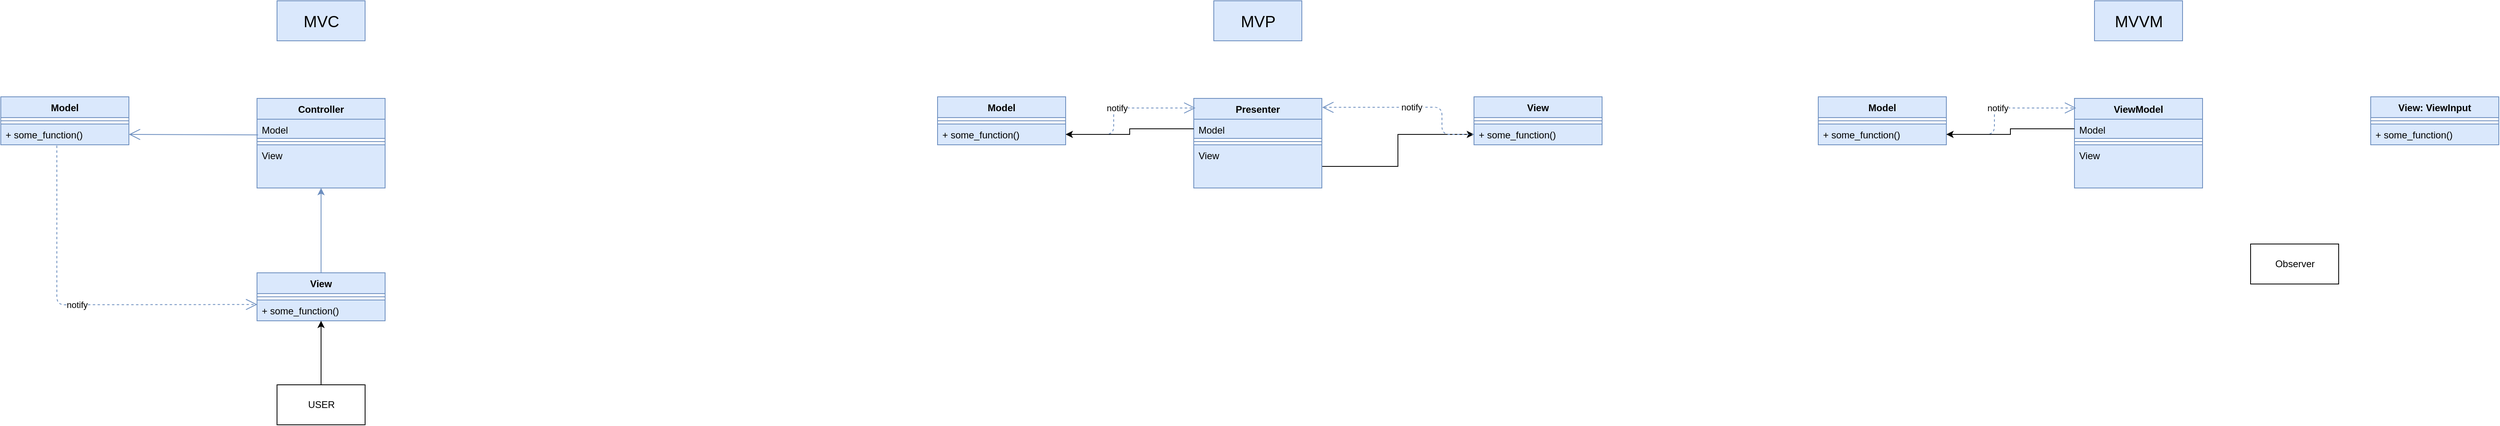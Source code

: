 <mxfile version="14.7.1" type="github">
  <diagram id="C5RBs43oDa-KdzZeNtuy" name="Page-1">
    <mxGraphModel dx="1038" dy="559" grid="1" gridSize="10" guides="1" tooltips="1" connect="1" arrows="1" fold="1" page="1" pageScale="1" pageWidth="827" pageHeight="1169" math="0" shadow="0">
      <root>
        <mxCell id="WIyWlLk6GJQsqaUBKTNV-0" />
        <mxCell id="WIyWlLk6GJQsqaUBKTNV-1" parent="WIyWlLk6GJQsqaUBKTNV-0" />
        <mxCell id="0iDsEEEvHEkECfOEyw78-0" value="Model" style="swimlane;fontStyle=1;align=center;verticalAlign=top;childLayout=stackLayout;horizontal=1;startSize=26;horizontalStack=0;resizeParent=1;resizeParentMax=0;resizeLast=0;collapsible=1;marginBottom=0;fillColor=#dae8fc;strokeColor=#6c8ebf;" parent="WIyWlLk6GJQsqaUBKTNV-1" vertex="1">
          <mxGeometry x="300" y="160" width="160" height="60" as="geometry" />
        </mxCell>
        <mxCell id="0iDsEEEvHEkECfOEyw78-2" value="" style="line;strokeWidth=1;fillColor=#dae8fc;align=left;verticalAlign=middle;spacingTop=-1;spacingLeft=3;spacingRight=3;rotatable=0;labelPosition=right;points=[];portConstraint=eastwest;strokeColor=#6c8ebf;" parent="0iDsEEEvHEkECfOEyw78-0" vertex="1">
          <mxGeometry y="26" width="160" height="8" as="geometry" />
        </mxCell>
        <mxCell id="0iDsEEEvHEkECfOEyw78-3" value="+ some_function()" style="text;strokeColor=#6c8ebf;fillColor=#dae8fc;align=left;verticalAlign=top;spacingLeft=4;spacingRight=4;overflow=hidden;rotatable=0;points=[[0,0.5],[1,0.5]];portConstraint=eastwest;" parent="0iDsEEEvHEkECfOEyw78-0" vertex="1">
          <mxGeometry y="34" width="160" height="26" as="geometry" />
        </mxCell>
        <mxCell id="0iDsEEEvHEkECfOEyw78-4" value="Controller" style="swimlane;fontStyle=1;align=center;verticalAlign=top;childLayout=stackLayout;horizontal=1;startSize=26;horizontalStack=0;resizeParent=1;resizeParentMax=0;resizeLast=0;collapsible=1;marginBottom=0;fillColor=#dae8fc;strokeColor=#6c8ebf;" parent="WIyWlLk6GJQsqaUBKTNV-1" vertex="1">
          <mxGeometry x="620" y="162" width="160" height="112" as="geometry" />
        </mxCell>
        <mxCell id="0iDsEEEvHEkECfOEyw78-5" value="Model" style="text;strokeColor=#6c8ebf;fillColor=#dae8fc;align=left;verticalAlign=top;spacingLeft=4;spacingRight=4;overflow=hidden;rotatable=0;points=[[0,0.5],[1,0.5]];portConstraint=eastwest;" parent="0iDsEEEvHEkECfOEyw78-4" vertex="1">
          <mxGeometry y="26" width="160" height="24" as="geometry" />
        </mxCell>
        <mxCell id="0iDsEEEvHEkECfOEyw78-6" value="" style="line;strokeWidth=1;fillColor=#dae8fc;align=left;verticalAlign=middle;spacingTop=-1;spacingLeft=3;spacingRight=3;rotatable=0;labelPosition=right;points=[];portConstraint=eastwest;strokeColor=#6c8ebf;" parent="0iDsEEEvHEkECfOEyw78-4" vertex="1">
          <mxGeometry y="50" width="160" height="8" as="geometry" />
        </mxCell>
        <mxCell id="0iDsEEEvHEkECfOEyw78-7" value="View" style="text;strokeColor=#6c8ebf;fillColor=#dae8fc;align=left;verticalAlign=top;spacingLeft=4;spacingRight=4;overflow=hidden;rotatable=0;points=[[0,0.5],[1,0.5]];portConstraint=eastwest;" parent="0iDsEEEvHEkECfOEyw78-4" vertex="1">
          <mxGeometry y="58" width="160" height="54" as="geometry" />
        </mxCell>
        <mxCell id="IgvUENcprQtqIl2KYAZN-0" style="edgeStyle=orthogonalEdgeStyle;rounded=0;orthogonalLoop=1;jettySize=auto;html=1;entryX=0.5;entryY=1;entryDx=0;entryDy=0;fillColor=#dae8fc;strokeColor=#6c8ebf;" edge="1" parent="WIyWlLk6GJQsqaUBKTNV-1" source="0iDsEEEvHEkECfOEyw78-8" target="0iDsEEEvHEkECfOEyw78-4">
          <mxGeometry relative="1" as="geometry" />
        </mxCell>
        <mxCell id="0iDsEEEvHEkECfOEyw78-8" value="View" style="swimlane;fontStyle=1;align=center;verticalAlign=top;childLayout=stackLayout;horizontal=1;startSize=26;horizontalStack=0;resizeParent=1;resizeParentMax=0;resizeLast=0;collapsible=1;marginBottom=0;fillColor=#dae8fc;strokeColor=#6c8ebf;" parent="WIyWlLk6GJQsqaUBKTNV-1" vertex="1">
          <mxGeometry x="620" y="380" width="160" height="60" as="geometry" />
        </mxCell>
        <mxCell id="0iDsEEEvHEkECfOEyw78-9" value="" style="line;strokeWidth=1;fillColor=#dae8fc;align=left;verticalAlign=middle;spacingTop=-1;spacingLeft=3;spacingRight=3;rotatable=0;labelPosition=right;points=[];portConstraint=eastwest;strokeColor=#6c8ebf;" parent="0iDsEEEvHEkECfOEyw78-8" vertex="1">
          <mxGeometry y="26" width="160" height="8" as="geometry" />
        </mxCell>
        <mxCell id="0iDsEEEvHEkECfOEyw78-10" value="+ some_function()" style="text;strokeColor=#6c8ebf;fillColor=#dae8fc;align=left;verticalAlign=top;spacingLeft=4;spacingRight=4;overflow=hidden;rotatable=0;points=[[0,0.5],[1,0.5]];portConstraint=eastwest;" parent="0iDsEEEvHEkECfOEyw78-8" vertex="1">
          <mxGeometry y="34" width="160" height="26" as="geometry" />
        </mxCell>
        <mxCell id="0iDsEEEvHEkECfOEyw78-12" value="notify" style="endArrow=open;endSize=12;dashed=1;html=1;entryX=0.002;entryY=0.215;entryDx=0;entryDy=0;fillColor=#dae8fc;strokeColor=#6c8ebf;entryPerimeter=0;" parent="WIyWlLk6GJQsqaUBKTNV-1" target="0iDsEEEvHEkECfOEyw78-10" edge="1">
          <mxGeometry width="160" relative="1" as="geometry">
            <mxPoint x="370" y="221" as="sourcePoint" />
            <mxPoint x="780" y="290" as="targetPoint" />
            <Array as="points">
              <mxPoint x="370" y="250" />
              <mxPoint x="370" y="420" />
            </Array>
          </mxGeometry>
        </mxCell>
        <mxCell id="0iDsEEEvHEkECfOEyw78-13" value="" style="endArrow=open;endFill=1;endSize=12;html=1;exitX=0.008;exitY=0.817;exitDx=0;exitDy=0;entryX=1;entryY=0.5;entryDx=0;entryDy=0;exitPerimeter=0;fillColor=#dae8fc;strokeColor=#6c8ebf;" parent="WIyWlLk6GJQsqaUBKTNV-1" source="0iDsEEEvHEkECfOEyw78-5" target="0iDsEEEvHEkECfOEyw78-3" edge="1">
          <mxGeometry width="160" relative="1" as="geometry">
            <mxPoint x="620" y="290" as="sourcePoint" />
            <mxPoint x="780" y="290" as="targetPoint" />
          </mxGeometry>
        </mxCell>
        <mxCell id="0iDsEEEvHEkECfOEyw78-15" value="&lt;font style=&quot;font-size: 20px&quot;&gt;MVC&lt;/font&gt;" style="html=1;fillColor=#dae8fc;strokeColor=#6c8ebf;" parent="WIyWlLk6GJQsqaUBKTNV-1" vertex="1">
          <mxGeometry x="645" y="40" width="110" height="50" as="geometry" />
        </mxCell>
        <mxCell id="0iDsEEEvHEkECfOEyw78-16" value="Model" style="swimlane;fontStyle=1;align=center;verticalAlign=top;childLayout=stackLayout;horizontal=1;startSize=26;horizontalStack=0;resizeParent=1;resizeParentMax=0;resizeLast=0;collapsible=1;marginBottom=0;fillColor=#dae8fc;strokeColor=#6c8ebf;" parent="WIyWlLk6GJQsqaUBKTNV-1" vertex="1">
          <mxGeometry x="1470" y="160" width="160" height="60" as="geometry" />
        </mxCell>
        <mxCell id="0iDsEEEvHEkECfOEyw78-17" value="" style="line;strokeWidth=1;fillColor=#dae8fc;align=left;verticalAlign=middle;spacingTop=-1;spacingLeft=3;spacingRight=3;rotatable=0;labelPosition=right;points=[];portConstraint=eastwest;strokeColor=#6c8ebf;" parent="0iDsEEEvHEkECfOEyw78-16" vertex="1">
          <mxGeometry y="26" width="160" height="8" as="geometry" />
        </mxCell>
        <mxCell id="0iDsEEEvHEkECfOEyw78-18" value="+ some_function()" style="text;strokeColor=#6c8ebf;fillColor=#dae8fc;align=left;verticalAlign=top;spacingLeft=4;spacingRight=4;overflow=hidden;rotatable=0;points=[[0,0.5],[1,0.5]];portConstraint=eastwest;" parent="0iDsEEEvHEkECfOEyw78-16" vertex="1">
          <mxGeometry y="34" width="160" height="26" as="geometry" />
        </mxCell>
        <mxCell id="IgvUENcprQtqIl2KYAZN-3" style="edgeStyle=orthogonalEdgeStyle;rounded=0;orthogonalLoop=1;jettySize=auto;html=1;exitX=1;exitY=0.5;exitDx=0;exitDy=0;" edge="1" parent="WIyWlLk6GJQsqaUBKTNV-1" source="0iDsEEEvHEkECfOEyw78-22" target="0iDsEEEvHEkECfOEyw78-25">
          <mxGeometry relative="1" as="geometry" />
        </mxCell>
        <mxCell id="0iDsEEEvHEkECfOEyw78-19" value="Presenter" style="swimlane;fontStyle=1;align=center;verticalAlign=top;childLayout=stackLayout;horizontal=1;startSize=26;horizontalStack=0;resizeParent=1;resizeParentMax=0;resizeLast=0;collapsible=1;marginBottom=0;fillColor=#dae8fc;strokeColor=#6c8ebf;" parent="WIyWlLk6GJQsqaUBKTNV-1" vertex="1">
          <mxGeometry x="1790" y="162" width="160" height="112" as="geometry" />
        </mxCell>
        <mxCell id="0iDsEEEvHEkECfOEyw78-38" value="Model" style="text;strokeColor=#6c8ebf;fillColor=#dae8fc;align=left;verticalAlign=top;spacingLeft=4;spacingRight=4;overflow=hidden;rotatable=0;points=[[0,0.5],[1,0.5]];portConstraint=eastwest;" parent="0iDsEEEvHEkECfOEyw78-19" vertex="1">
          <mxGeometry y="26" width="160" height="24" as="geometry" />
        </mxCell>
        <mxCell id="0iDsEEEvHEkECfOEyw78-21" value="" style="line;strokeWidth=1;fillColor=#dae8fc;align=left;verticalAlign=middle;spacingTop=-1;spacingLeft=3;spacingRight=3;rotatable=0;labelPosition=right;points=[];portConstraint=eastwest;strokeColor=#6c8ebf;" parent="0iDsEEEvHEkECfOEyw78-19" vertex="1">
          <mxGeometry y="50" width="160" height="8" as="geometry" />
        </mxCell>
        <mxCell id="0iDsEEEvHEkECfOEyw78-22" value="View" style="text;strokeColor=#6c8ebf;fillColor=#dae8fc;align=left;verticalAlign=top;spacingLeft=4;spacingRight=4;overflow=hidden;rotatable=0;points=[[0,0.5],[1,0.5]];portConstraint=eastwest;" parent="0iDsEEEvHEkECfOEyw78-19" vertex="1">
          <mxGeometry y="58" width="160" height="54" as="geometry" />
        </mxCell>
        <mxCell id="0iDsEEEvHEkECfOEyw78-23" value="View" style="swimlane;fontStyle=1;align=center;verticalAlign=top;childLayout=stackLayout;horizontal=1;startSize=26;horizontalStack=0;resizeParent=1;resizeParentMax=0;resizeLast=0;collapsible=1;marginBottom=0;fillColor=#dae8fc;strokeColor=#6c8ebf;" parent="WIyWlLk6GJQsqaUBKTNV-1" vertex="1">
          <mxGeometry x="2140" y="160" width="160" height="60" as="geometry" />
        </mxCell>
        <mxCell id="0iDsEEEvHEkECfOEyw78-24" value="" style="line;strokeWidth=1;fillColor=#dae8fc;align=left;verticalAlign=middle;spacingTop=-1;spacingLeft=3;spacingRight=3;rotatable=0;labelPosition=right;points=[];portConstraint=eastwest;strokeColor=#6c8ebf;" parent="0iDsEEEvHEkECfOEyw78-23" vertex="1">
          <mxGeometry y="26" width="160" height="8" as="geometry" />
        </mxCell>
        <mxCell id="0iDsEEEvHEkECfOEyw78-25" value="+ some_function()" style="text;strokeColor=#6c8ebf;fillColor=#dae8fc;align=left;verticalAlign=top;spacingLeft=4;spacingRight=4;overflow=hidden;rotatable=0;points=[[0,0.5],[1,0.5]];portConstraint=eastwest;" parent="0iDsEEEvHEkECfOEyw78-23" vertex="1">
          <mxGeometry y="34" width="160" height="26" as="geometry" />
        </mxCell>
        <mxCell id="0iDsEEEvHEkECfOEyw78-26" value="notify" style="endArrow=open;endSize=12;dashed=1;html=1;exitX=0;exitY=0.5;exitDx=0;exitDy=0;entryX=1.003;entryY=0.1;entryDx=0;entryDy=0;entryPerimeter=0;fillColor=#dae8fc;strokeColor=#6c8ebf;" parent="WIyWlLk6GJQsqaUBKTNV-1" source="0iDsEEEvHEkECfOEyw78-25" target="0iDsEEEvHEkECfOEyw78-19" edge="1">
          <mxGeometry width="160" relative="1" as="geometry">
            <mxPoint x="1790" y="290" as="sourcePoint" />
            <mxPoint x="1950" y="290" as="targetPoint" />
            <Array as="points">
              <mxPoint x="2100" y="207" />
              <mxPoint x="2100" y="173" />
            </Array>
          </mxGeometry>
        </mxCell>
        <mxCell id="0iDsEEEvHEkECfOEyw78-27" value="notify" style="endArrow=open;endSize=12;dashed=1;html=1;exitX=1;exitY=0.5;exitDx=0;exitDy=0;entryX=0.013;entryY=0.107;entryDx=0;entryDy=0;entryPerimeter=0;fillColor=#dae8fc;strokeColor=#6c8ebf;" parent="WIyWlLk6GJQsqaUBKTNV-1" source="0iDsEEEvHEkECfOEyw78-18" target="0iDsEEEvHEkECfOEyw78-19" edge="1">
          <mxGeometry width="160" relative="1" as="geometry">
            <mxPoint x="1790" y="290" as="sourcePoint" />
            <mxPoint x="1950" y="290" as="targetPoint" />
            <Array as="points">
              <mxPoint x="1690" y="207" />
              <mxPoint x="1690" y="174" />
            </Array>
          </mxGeometry>
        </mxCell>
        <mxCell id="0iDsEEEvHEkECfOEyw78-30" value="&lt;font style=&quot;font-size: 20px&quot;&gt;MVP&lt;/font&gt;" style="html=1;fillColor=#dae8fc;strokeColor=#6c8ebf;" parent="WIyWlLk6GJQsqaUBKTNV-1" vertex="1">
          <mxGeometry x="1815" y="40" width="110" height="50" as="geometry" />
        </mxCell>
        <mxCell id="0iDsEEEvHEkECfOEyw78-39" style="edgeStyle=orthogonalEdgeStyle;rounded=0;orthogonalLoop=1;jettySize=auto;html=1;entryX=1;entryY=0.5;entryDx=0;entryDy=0;" parent="WIyWlLk6GJQsqaUBKTNV-1" source="0iDsEEEvHEkECfOEyw78-38" target="0iDsEEEvHEkECfOEyw78-18" edge="1">
          <mxGeometry relative="1" as="geometry" />
        </mxCell>
        <mxCell id="0iDsEEEvHEkECfOEyw78-42" value="Model" style="swimlane;fontStyle=1;align=center;verticalAlign=top;childLayout=stackLayout;horizontal=1;startSize=26;horizontalStack=0;resizeParent=1;resizeParentMax=0;resizeLast=0;collapsible=1;marginBottom=0;fillColor=#dae8fc;strokeColor=#6c8ebf;" parent="WIyWlLk6GJQsqaUBKTNV-1" vertex="1">
          <mxGeometry x="2570" y="160" width="160" height="60" as="geometry" />
        </mxCell>
        <mxCell id="0iDsEEEvHEkECfOEyw78-43" value="" style="line;strokeWidth=1;fillColor=#dae8fc;align=left;verticalAlign=middle;spacingTop=-1;spacingLeft=3;spacingRight=3;rotatable=0;labelPosition=right;points=[];portConstraint=eastwest;strokeColor=#6c8ebf;" parent="0iDsEEEvHEkECfOEyw78-42" vertex="1">
          <mxGeometry y="26" width="160" height="8" as="geometry" />
        </mxCell>
        <mxCell id="0iDsEEEvHEkECfOEyw78-44" value="+ some_function()" style="text;strokeColor=#6c8ebf;fillColor=#dae8fc;align=left;verticalAlign=top;spacingLeft=4;spacingRight=4;overflow=hidden;rotatable=0;points=[[0,0.5],[1,0.5]];portConstraint=eastwest;" parent="0iDsEEEvHEkECfOEyw78-42" vertex="1">
          <mxGeometry y="34" width="160" height="26" as="geometry" />
        </mxCell>
        <mxCell id="0iDsEEEvHEkECfOEyw78-46" value="ViewModel" style="swimlane;fontStyle=1;align=center;verticalAlign=top;childLayout=stackLayout;horizontal=1;startSize=26;horizontalStack=0;resizeParent=1;resizeParentMax=0;resizeLast=0;collapsible=1;marginBottom=0;fillColor=#dae8fc;strokeColor=#6c8ebf;" parent="WIyWlLk6GJQsqaUBKTNV-1" vertex="1">
          <mxGeometry x="2890" y="162" width="160" height="112" as="geometry" />
        </mxCell>
        <mxCell id="0iDsEEEvHEkECfOEyw78-47" value="Model" style="text;strokeColor=#6c8ebf;fillColor=#dae8fc;align=left;verticalAlign=top;spacingLeft=4;spacingRight=4;overflow=hidden;rotatable=0;points=[[0,0.5],[1,0.5]];portConstraint=eastwest;" parent="0iDsEEEvHEkECfOEyw78-46" vertex="1">
          <mxGeometry y="26" width="160" height="24" as="geometry" />
        </mxCell>
        <mxCell id="0iDsEEEvHEkECfOEyw78-49" value="" style="line;strokeWidth=1;fillColor=#dae8fc;align=left;verticalAlign=middle;spacingTop=-1;spacingLeft=3;spacingRight=3;rotatable=0;labelPosition=right;points=[];portConstraint=eastwest;strokeColor=#6c8ebf;" parent="0iDsEEEvHEkECfOEyw78-46" vertex="1">
          <mxGeometry y="50" width="160" height="8" as="geometry" />
        </mxCell>
        <mxCell id="0iDsEEEvHEkECfOEyw78-50" value="View" style="text;strokeColor=#6c8ebf;fillColor=#dae8fc;align=left;verticalAlign=top;spacingLeft=4;spacingRight=4;overflow=hidden;rotatable=0;points=[[0,0.5],[1,0.5]];portConstraint=eastwest;" parent="0iDsEEEvHEkECfOEyw78-46" vertex="1">
          <mxGeometry y="58" width="160" height="54" as="geometry" />
        </mxCell>
        <mxCell id="0iDsEEEvHEkECfOEyw78-52" value="View: ViewInput" style="swimlane;fontStyle=1;align=center;verticalAlign=top;childLayout=stackLayout;horizontal=1;startSize=26;horizontalStack=0;resizeParent=1;resizeParentMax=0;resizeLast=0;collapsible=1;marginBottom=0;fillColor=#dae8fc;strokeColor=#6c8ebf;" parent="WIyWlLk6GJQsqaUBKTNV-1" vertex="1">
          <mxGeometry x="3260" y="160" width="160" height="60" as="geometry" />
        </mxCell>
        <mxCell id="0iDsEEEvHEkECfOEyw78-53" value="" style="line;strokeWidth=1;fillColor=#dae8fc;align=left;verticalAlign=middle;spacingTop=-1;spacingLeft=3;spacingRight=3;rotatable=0;labelPosition=right;points=[];portConstraint=eastwest;strokeColor=#6c8ebf;" parent="0iDsEEEvHEkECfOEyw78-52" vertex="1">
          <mxGeometry y="26" width="160" height="8" as="geometry" />
        </mxCell>
        <mxCell id="0iDsEEEvHEkECfOEyw78-54" value="+ some_function()" style="text;strokeColor=#6c8ebf;fillColor=#dae8fc;align=left;verticalAlign=top;spacingLeft=4;spacingRight=4;overflow=hidden;rotatable=0;points=[[0,0.5],[1,0.5]];portConstraint=eastwest;" parent="0iDsEEEvHEkECfOEyw78-52" vertex="1">
          <mxGeometry y="34" width="160" height="26" as="geometry" />
        </mxCell>
        <mxCell id="0iDsEEEvHEkECfOEyw78-56" value="notify" style="endArrow=open;endSize=12;dashed=1;html=1;exitX=1;exitY=0.5;exitDx=0;exitDy=0;entryX=0.013;entryY=0.107;entryDx=0;entryDy=0;entryPerimeter=0;fillColor=#dae8fc;strokeColor=#6c8ebf;" parent="WIyWlLk6GJQsqaUBKTNV-1" source="0iDsEEEvHEkECfOEyw78-44" target="0iDsEEEvHEkECfOEyw78-46" edge="1">
          <mxGeometry width="160" relative="1" as="geometry">
            <mxPoint x="2890" y="290" as="sourcePoint" />
            <mxPoint x="3050" y="290" as="targetPoint" />
            <Array as="points">
              <mxPoint x="2790" y="207" />
              <mxPoint x="2790" y="174" />
            </Array>
          </mxGeometry>
        </mxCell>
        <mxCell id="0iDsEEEvHEkECfOEyw78-57" value="&lt;font style=&quot;font-size: 20px&quot;&gt;MVVM&lt;/font&gt;" style="html=1;fillColor=#dae8fc;strokeColor=#6c8ebf;" parent="WIyWlLk6GJQsqaUBKTNV-1" vertex="1">
          <mxGeometry x="2915" y="40" width="110" height="50" as="geometry" />
        </mxCell>
        <mxCell id="0iDsEEEvHEkECfOEyw78-60" style="edgeStyle=orthogonalEdgeStyle;rounded=0;orthogonalLoop=1;jettySize=auto;html=1;entryX=1;entryY=0.5;entryDx=0;entryDy=0;" parent="WIyWlLk6GJQsqaUBKTNV-1" source="0iDsEEEvHEkECfOEyw78-47" target="0iDsEEEvHEkECfOEyw78-44" edge="1">
          <mxGeometry relative="1" as="geometry" />
        </mxCell>
        <mxCell id="0iDsEEEvHEkECfOEyw78-61" value="Observer" style="html=1;" parent="WIyWlLk6GJQsqaUBKTNV-1" vertex="1">
          <mxGeometry x="3110" y="344" width="110" height="50" as="geometry" />
        </mxCell>
        <mxCell id="IgvUENcprQtqIl2KYAZN-2" style="edgeStyle=orthogonalEdgeStyle;rounded=0;orthogonalLoop=1;jettySize=auto;html=1;entryX=0.5;entryY=1;entryDx=0;entryDy=0;" edge="1" parent="WIyWlLk6GJQsqaUBKTNV-1" source="IgvUENcprQtqIl2KYAZN-1" target="0iDsEEEvHEkECfOEyw78-8">
          <mxGeometry relative="1" as="geometry" />
        </mxCell>
        <mxCell id="IgvUENcprQtqIl2KYAZN-1" value="USER" style="html=1;" vertex="1" parent="WIyWlLk6GJQsqaUBKTNV-1">
          <mxGeometry x="645" y="520" width="110" height="50" as="geometry" />
        </mxCell>
      </root>
    </mxGraphModel>
  </diagram>
</mxfile>
